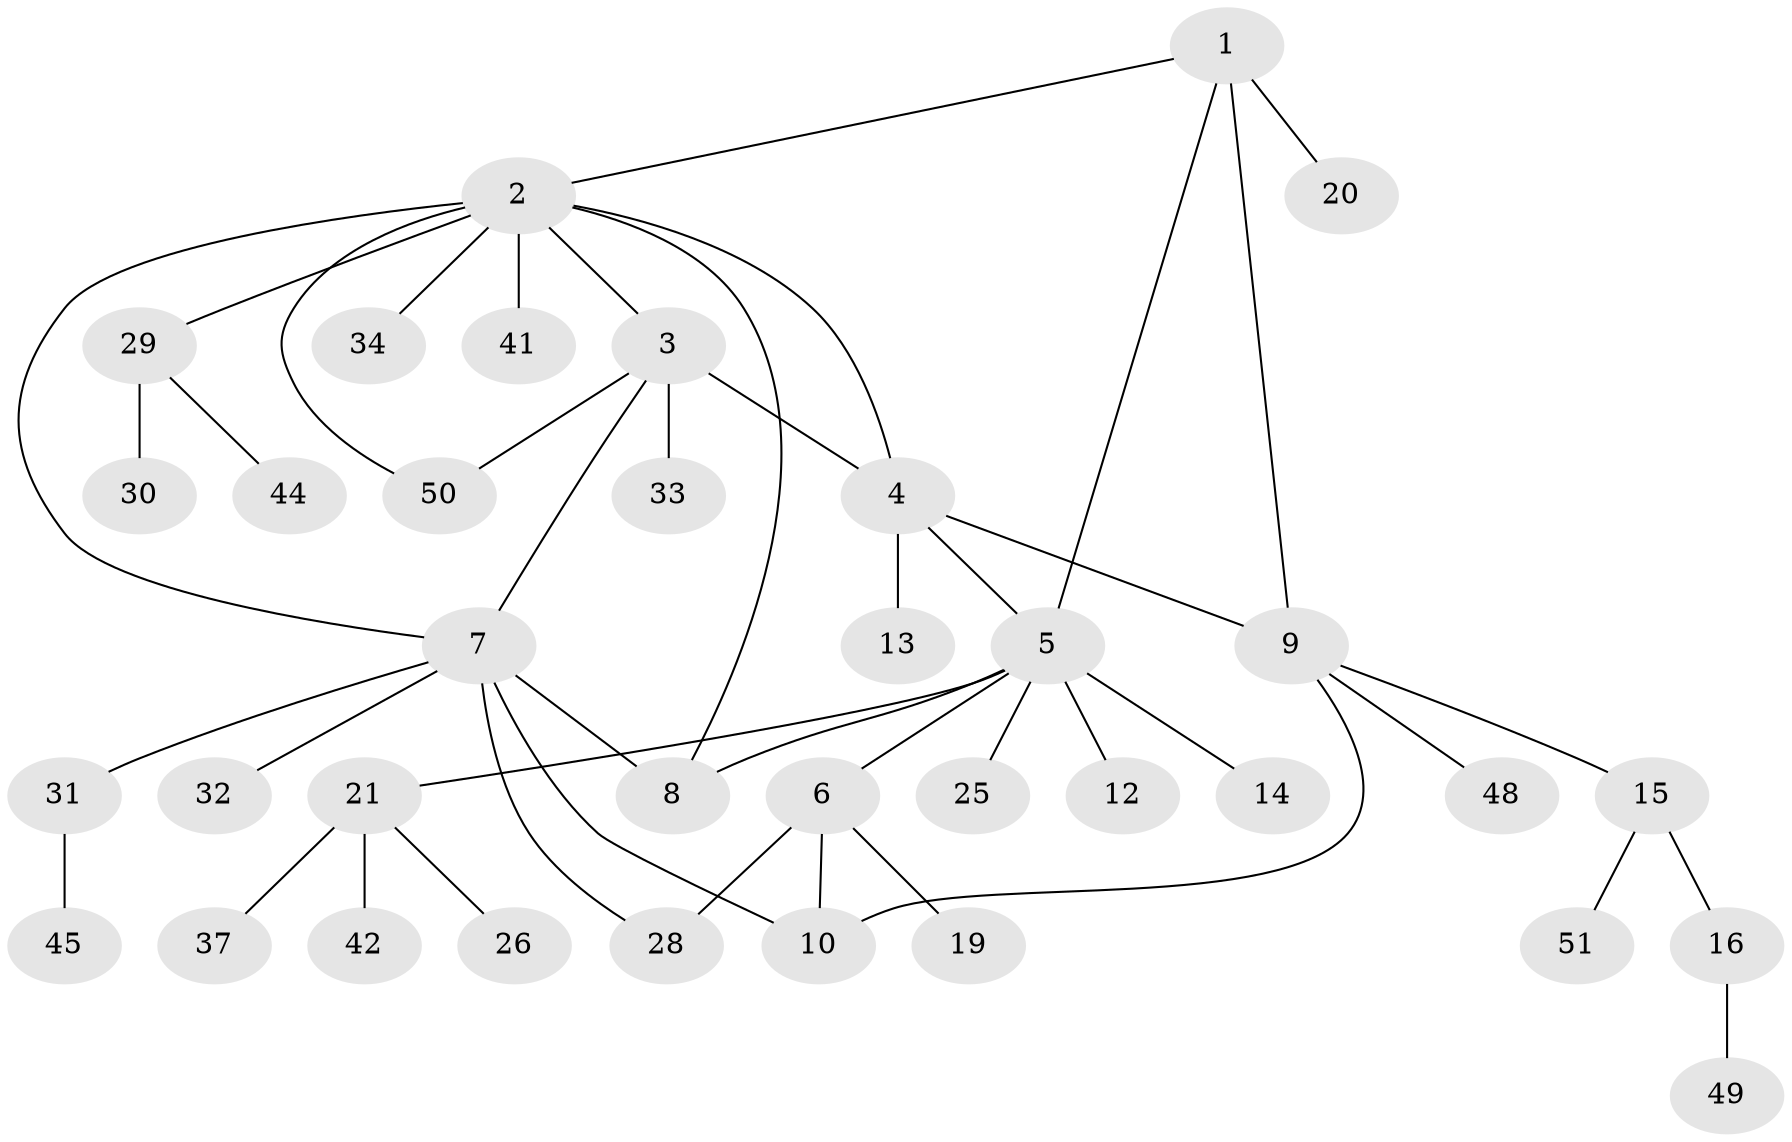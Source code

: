 // original degree distribution, {5: 0.057692307692307696, 8: 0.019230769230769232, 6: 0.057692307692307696, 9: 0.019230769230769232, 4: 0.038461538461538464, 7: 0.019230769230769232, 3: 0.11538461538461539, 1: 0.5576923076923077, 2: 0.11538461538461539}
// Generated by graph-tools (version 1.1) at 2025/11/02/27/25 16:11:30]
// undirected, 36 vertices, 45 edges
graph export_dot {
graph [start="1"]
  node [color=gray90,style=filled];
  1 [super="+52"];
  2 [super="+24"];
  3 [super="+23"];
  4 [super="+43"];
  5 [super="+11"];
  6 [super="+40"];
  7 [super="+22"];
  8 [super="+18"];
  9 [super="+46"];
  10;
  12;
  13;
  14;
  15 [super="+17"];
  16 [super="+27"];
  19 [super="+36"];
  20;
  21 [super="+38"];
  25;
  26;
  28;
  29 [super="+35"];
  30;
  31 [super="+39"];
  32 [super="+47"];
  33;
  34;
  37;
  41;
  42;
  44;
  45;
  48;
  49;
  50;
  51;
  1 -- 2;
  1 -- 5;
  1 -- 9 [weight=2];
  1 -- 20;
  2 -- 3;
  2 -- 8;
  2 -- 29;
  2 -- 34;
  2 -- 50;
  2 -- 7;
  2 -- 41;
  2 -- 4;
  3 -- 4;
  3 -- 7;
  3 -- 33;
  3 -- 50;
  4 -- 5;
  4 -- 9;
  4 -- 13;
  5 -- 6;
  5 -- 8;
  5 -- 12;
  5 -- 14;
  5 -- 21;
  5 -- 25;
  6 -- 10;
  6 -- 19;
  6 -- 28;
  7 -- 8;
  7 -- 10;
  7 -- 31;
  7 -- 32;
  7 -- 28;
  9 -- 10;
  9 -- 15;
  9 -- 48;
  15 -- 16;
  15 -- 51;
  16 -- 49;
  21 -- 26;
  21 -- 37;
  21 -- 42;
  29 -- 30;
  29 -- 44;
  31 -- 45;
}

